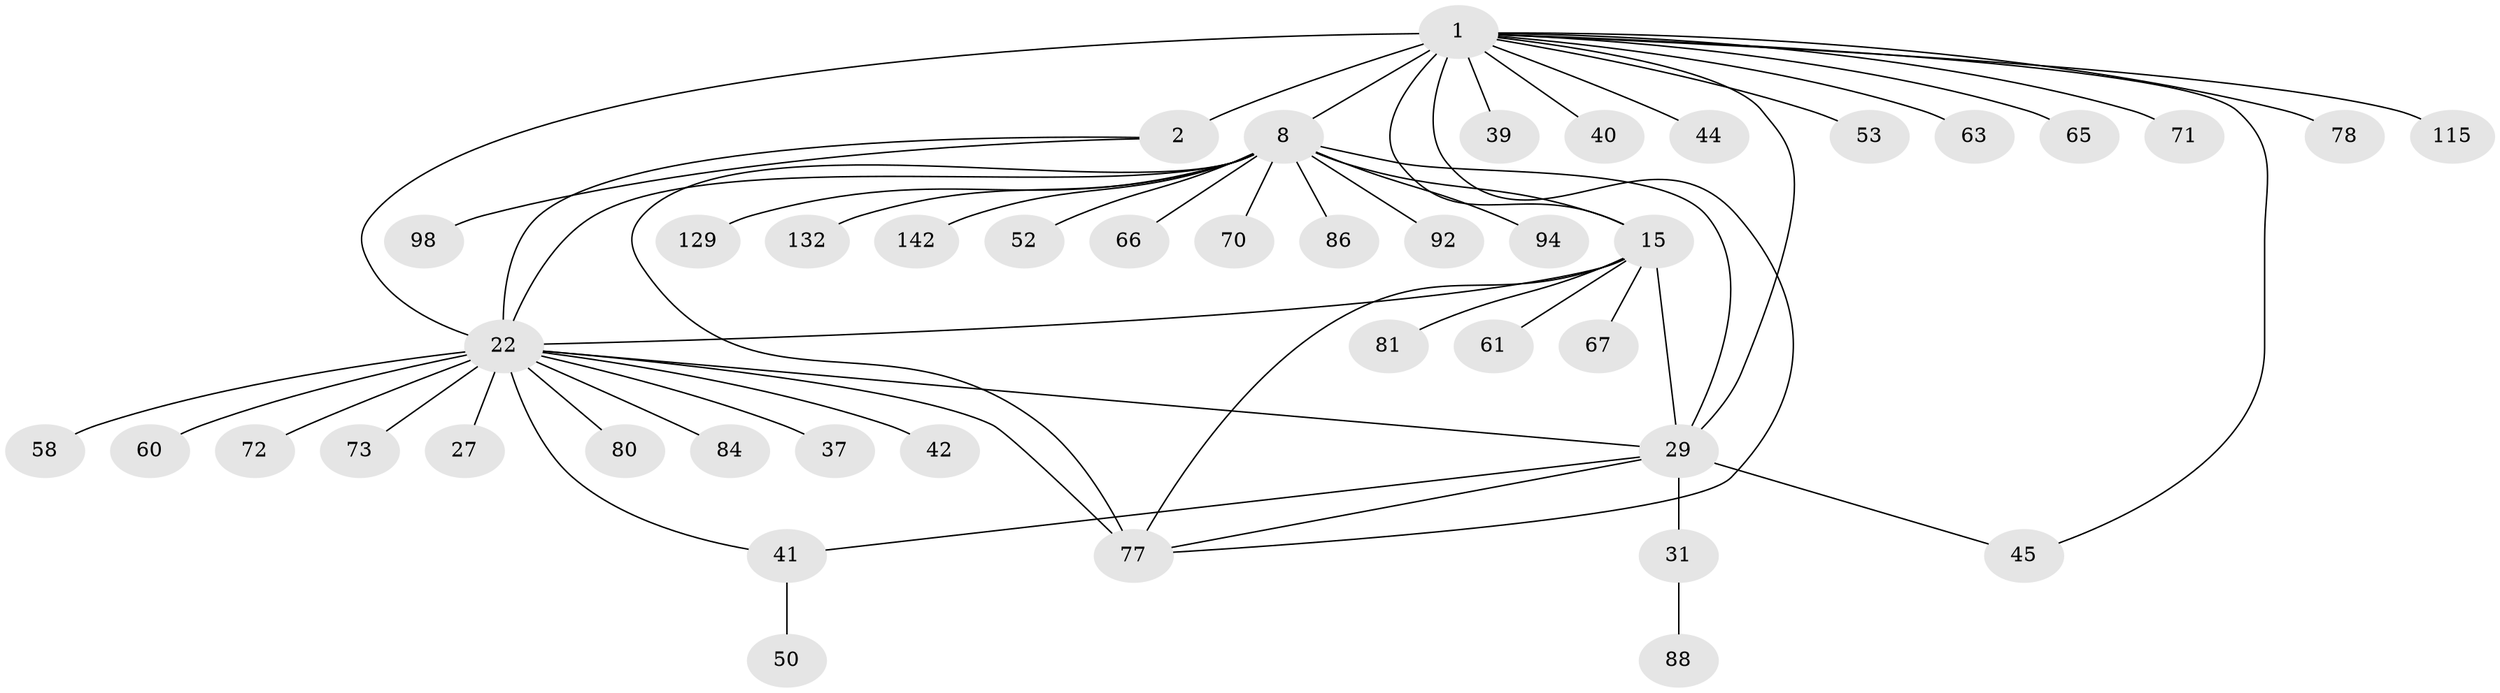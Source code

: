 // original degree distribution, {7: 0.03424657534246575, 9: 0.06164383561643835, 10: 0.0273972602739726, 12: 0.02054794520547945, 8: 0.04794520547945205, 13: 0.00684931506849315, 11: 0.0136986301369863, 6: 0.0136986301369863, 15: 0.00684931506849315, 17: 0.00684931506849315, 1: 0.5342465753424658, 2: 0.1917808219178082, 5: 0.0136986301369863, 3: 0.02054794520547945}
// Generated by graph-tools (version 1.1) at 2025/19/03/04/25 18:19:32]
// undirected, 43 vertices, 55 edges
graph export_dot {
graph [start="1"]
  node [color=gray90,style=filled];
  1 [super="+3+4"];
  2 [super="+135"];
  8 [super="+141+90+9+13"];
  15 [super="+21+127+49+16+17"];
  22 [super="+23+25+28+51+24+82+26"];
  27 [super="+112+93"];
  29 [super="+30+35"];
  31 [super="+140+116+32"];
  37;
  39 [super="+136"];
  40;
  41 [super="+144+55"];
  42;
  44;
  45 [super="+46"];
  50 [super="+99"];
  52 [super="+131+104"];
  53 [super="+134"];
  58;
  60;
  61;
  63;
  65 [super="+97"];
  66;
  67;
  70 [super="+124"];
  71;
  72;
  73;
  77 [super="+85+110+95"];
  78;
  80;
  81;
  84 [super="+122"];
  86;
  88;
  92;
  94;
  98;
  115 [super="+128"];
  129;
  132;
  142;
  1 -- 2 [weight=6];
  1 -- 40;
  1 -- 65;
  1 -- 115;
  1 -- 63;
  1 -- 8;
  1 -- 39;
  1 -- 71;
  1 -- 44;
  1 -- 45;
  1 -- 78;
  1 -- 77;
  1 -- 53;
  1 -- 22;
  1 -- 29;
  1 -- 15 [weight=2];
  2 -- 98;
  2 -- 22;
  8 -- 22 [weight=2];
  8 -- 129;
  8 -- 66;
  8 -- 132;
  8 -- 70;
  8 -- 142;
  8 -- 15;
  8 -- 77 [weight=2];
  8 -- 86;
  8 -- 92;
  8 -- 94;
  8 -- 52;
  8 -- 29 [weight=3];
  15 -- 67;
  15 -- 77;
  15 -- 81;
  15 -- 61;
  15 -- 29 [weight=2];
  15 -- 22;
  22 -- 27 [weight=6];
  22 -- 42;
  22 -- 72;
  22 -- 41;
  22 -- 73;
  22 -- 60;
  22 -- 37;
  22 -- 84;
  22 -- 29 [weight=2];
  22 -- 80;
  22 -- 58;
  22 -- 77;
  29 -- 31 [weight=10];
  29 -- 41;
  29 -- 77;
  29 -- 45;
  31 -- 88;
  41 -- 50;
}
